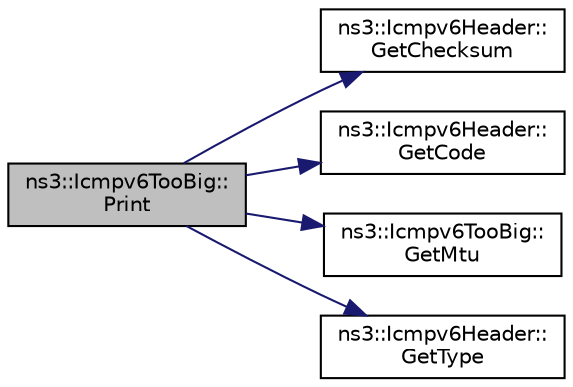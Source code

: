 digraph "ns3::Icmpv6TooBig::Print"
{
 // LATEX_PDF_SIZE
  edge [fontname="Helvetica",fontsize="10",labelfontname="Helvetica",labelfontsize="10"];
  node [fontname="Helvetica",fontsize="10",shape=record];
  rankdir="LR";
  Node1 [label="ns3::Icmpv6TooBig::\lPrint",height=0.2,width=0.4,color="black", fillcolor="grey75", style="filled", fontcolor="black",tooltip="Print information."];
  Node1 -> Node2 [color="midnightblue",fontsize="10",style="solid",fontname="Helvetica"];
  Node2 [label="ns3::Icmpv6Header::\lGetChecksum",height=0.2,width=0.4,color="black", fillcolor="white", style="filled",URL="$classns3_1_1_icmpv6_header.html#a52f8e7426d0857236930abb7768484f5",tooltip="Get the checksum."];
  Node1 -> Node3 [color="midnightblue",fontsize="10",style="solid",fontname="Helvetica"];
  Node3 [label="ns3::Icmpv6Header::\lGetCode",height=0.2,width=0.4,color="black", fillcolor="white", style="filled",URL="$classns3_1_1_icmpv6_header.html#a13d8f4dc5f9674af6a0fa15bf4b49d9a",tooltip="Get the code field."];
  Node1 -> Node4 [color="midnightblue",fontsize="10",style="solid",fontname="Helvetica"];
  Node4 [label="ns3::Icmpv6TooBig::\lGetMtu",height=0.2,width=0.4,color="black", fillcolor="white", style="filled",URL="$classns3_1_1_icmpv6_too_big.html#aff6d0d36a1b0c25c12b4613046ab6f49",tooltip="Get the MTU field."];
  Node1 -> Node5 [color="midnightblue",fontsize="10",style="solid",fontname="Helvetica"];
  Node5 [label="ns3::Icmpv6Header::\lGetType",height=0.2,width=0.4,color="black", fillcolor="white", style="filled",URL="$classns3_1_1_icmpv6_header.html#a34dd3bf798288e87e54ef2a2f8fd89ce",tooltip="Get the type field."];
}
